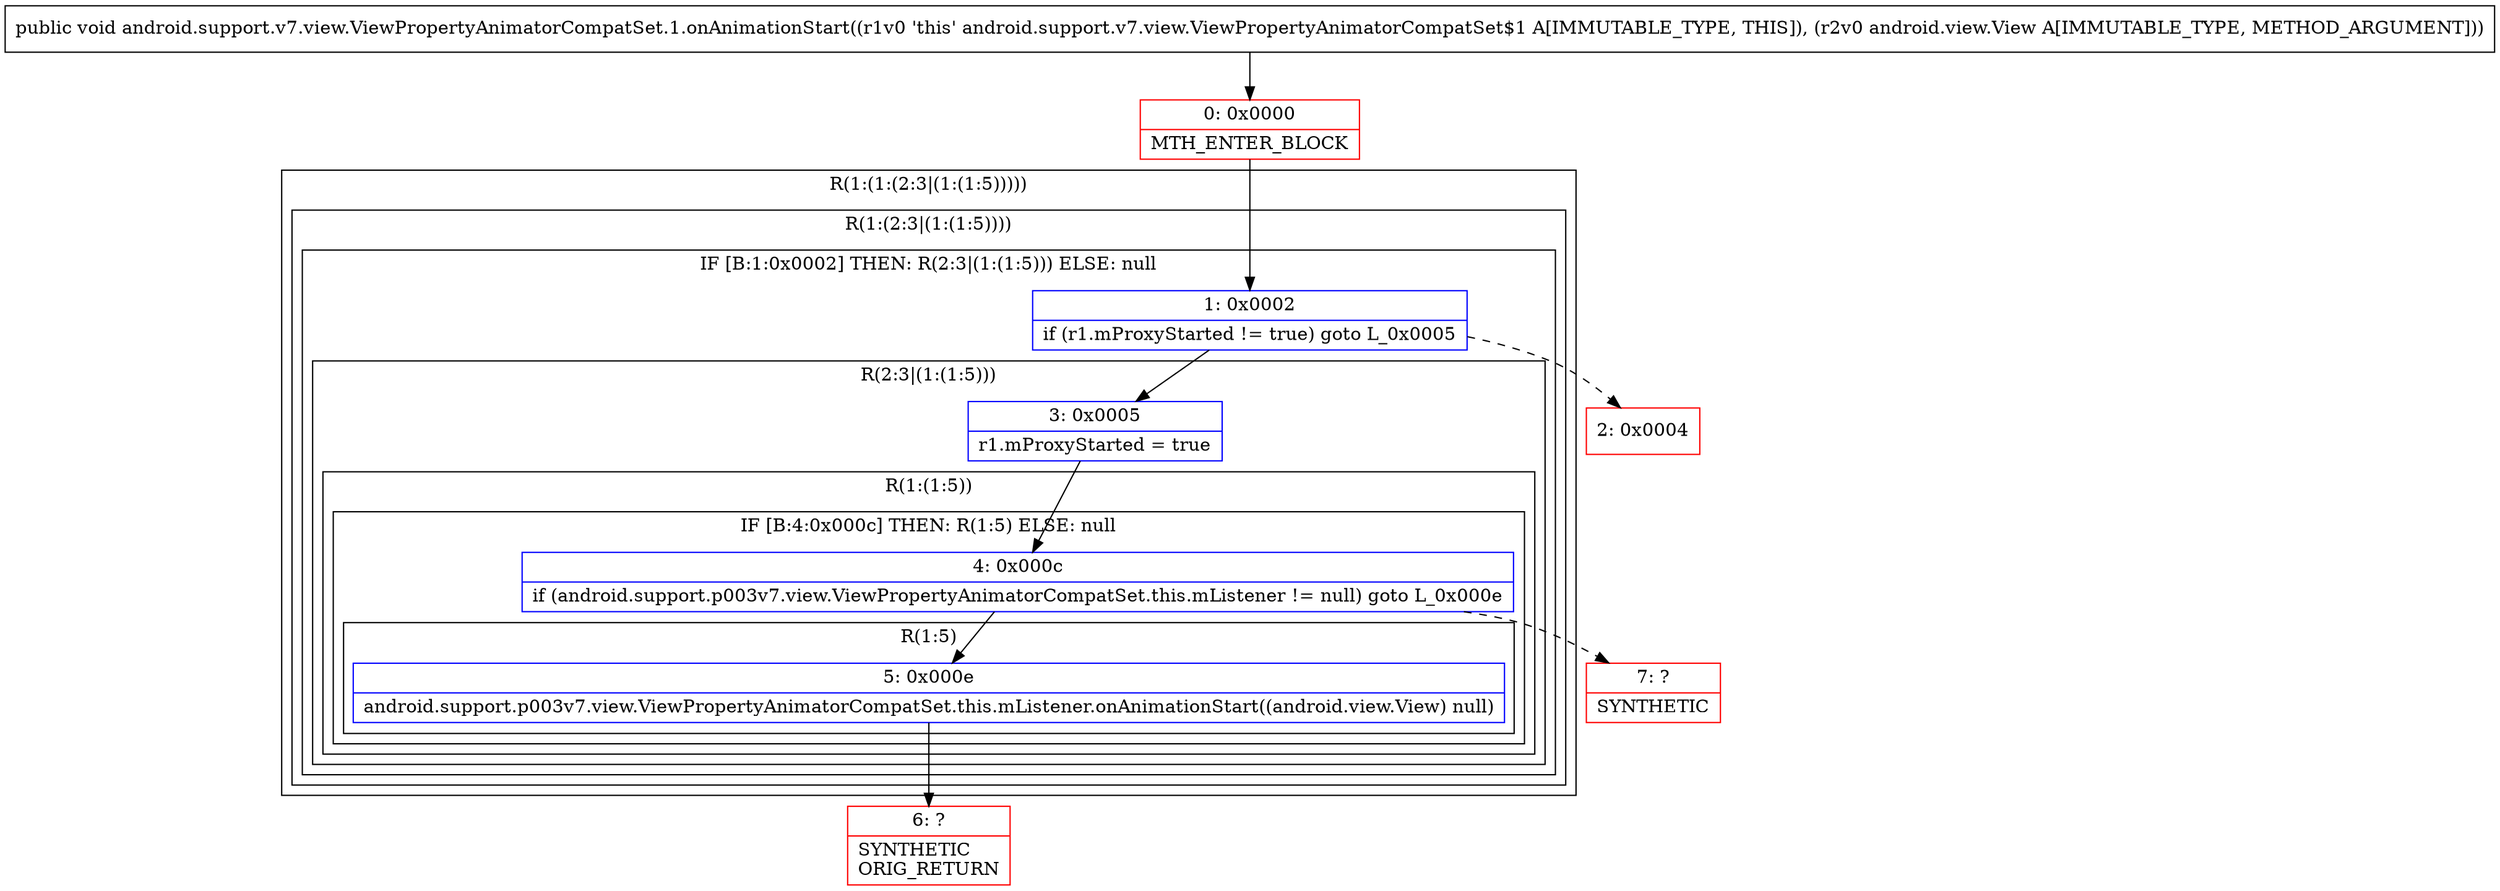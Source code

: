 digraph "CFG forandroid.support.v7.view.ViewPropertyAnimatorCompatSet.1.onAnimationStart(Landroid\/view\/View;)V" {
subgraph cluster_Region_1060507795 {
label = "R(1:(1:(2:3|(1:(1:5)))))";
node [shape=record,color=blue];
subgraph cluster_Region_1576369100 {
label = "R(1:(2:3|(1:(1:5))))";
node [shape=record,color=blue];
subgraph cluster_IfRegion_1596864151 {
label = "IF [B:1:0x0002] THEN: R(2:3|(1:(1:5))) ELSE: null";
node [shape=record,color=blue];
Node_1 [shape=record,label="{1\:\ 0x0002|if (r1.mProxyStarted != true) goto L_0x0005\l}"];
subgraph cluster_Region_132686458 {
label = "R(2:3|(1:(1:5)))";
node [shape=record,color=blue];
Node_3 [shape=record,label="{3\:\ 0x0005|r1.mProxyStarted = true\l}"];
subgraph cluster_Region_139827356 {
label = "R(1:(1:5))";
node [shape=record,color=blue];
subgraph cluster_IfRegion_2122885441 {
label = "IF [B:4:0x000c] THEN: R(1:5) ELSE: null";
node [shape=record,color=blue];
Node_4 [shape=record,label="{4\:\ 0x000c|if (android.support.p003v7.view.ViewPropertyAnimatorCompatSet.this.mListener != null) goto L_0x000e\l}"];
subgraph cluster_Region_1346151049 {
label = "R(1:5)";
node [shape=record,color=blue];
Node_5 [shape=record,label="{5\:\ 0x000e|android.support.p003v7.view.ViewPropertyAnimatorCompatSet.this.mListener.onAnimationStart((android.view.View) null)\l}"];
}
}
}
}
}
}
}
Node_0 [shape=record,color=red,label="{0\:\ 0x0000|MTH_ENTER_BLOCK\l}"];
Node_2 [shape=record,color=red,label="{2\:\ 0x0004}"];
Node_6 [shape=record,color=red,label="{6\:\ ?|SYNTHETIC\lORIG_RETURN\l}"];
Node_7 [shape=record,color=red,label="{7\:\ ?|SYNTHETIC\l}"];
MethodNode[shape=record,label="{public void android.support.v7.view.ViewPropertyAnimatorCompatSet.1.onAnimationStart((r1v0 'this' android.support.v7.view.ViewPropertyAnimatorCompatSet$1 A[IMMUTABLE_TYPE, THIS]), (r2v0 android.view.View A[IMMUTABLE_TYPE, METHOD_ARGUMENT])) }"];
MethodNode -> Node_0;
Node_1 -> Node_2[style=dashed];
Node_1 -> Node_3;
Node_3 -> Node_4;
Node_4 -> Node_5;
Node_4 -> Node_7[style=dashed];
Node_5 -> Node_6;
Node_0 -> Node_1;
}

